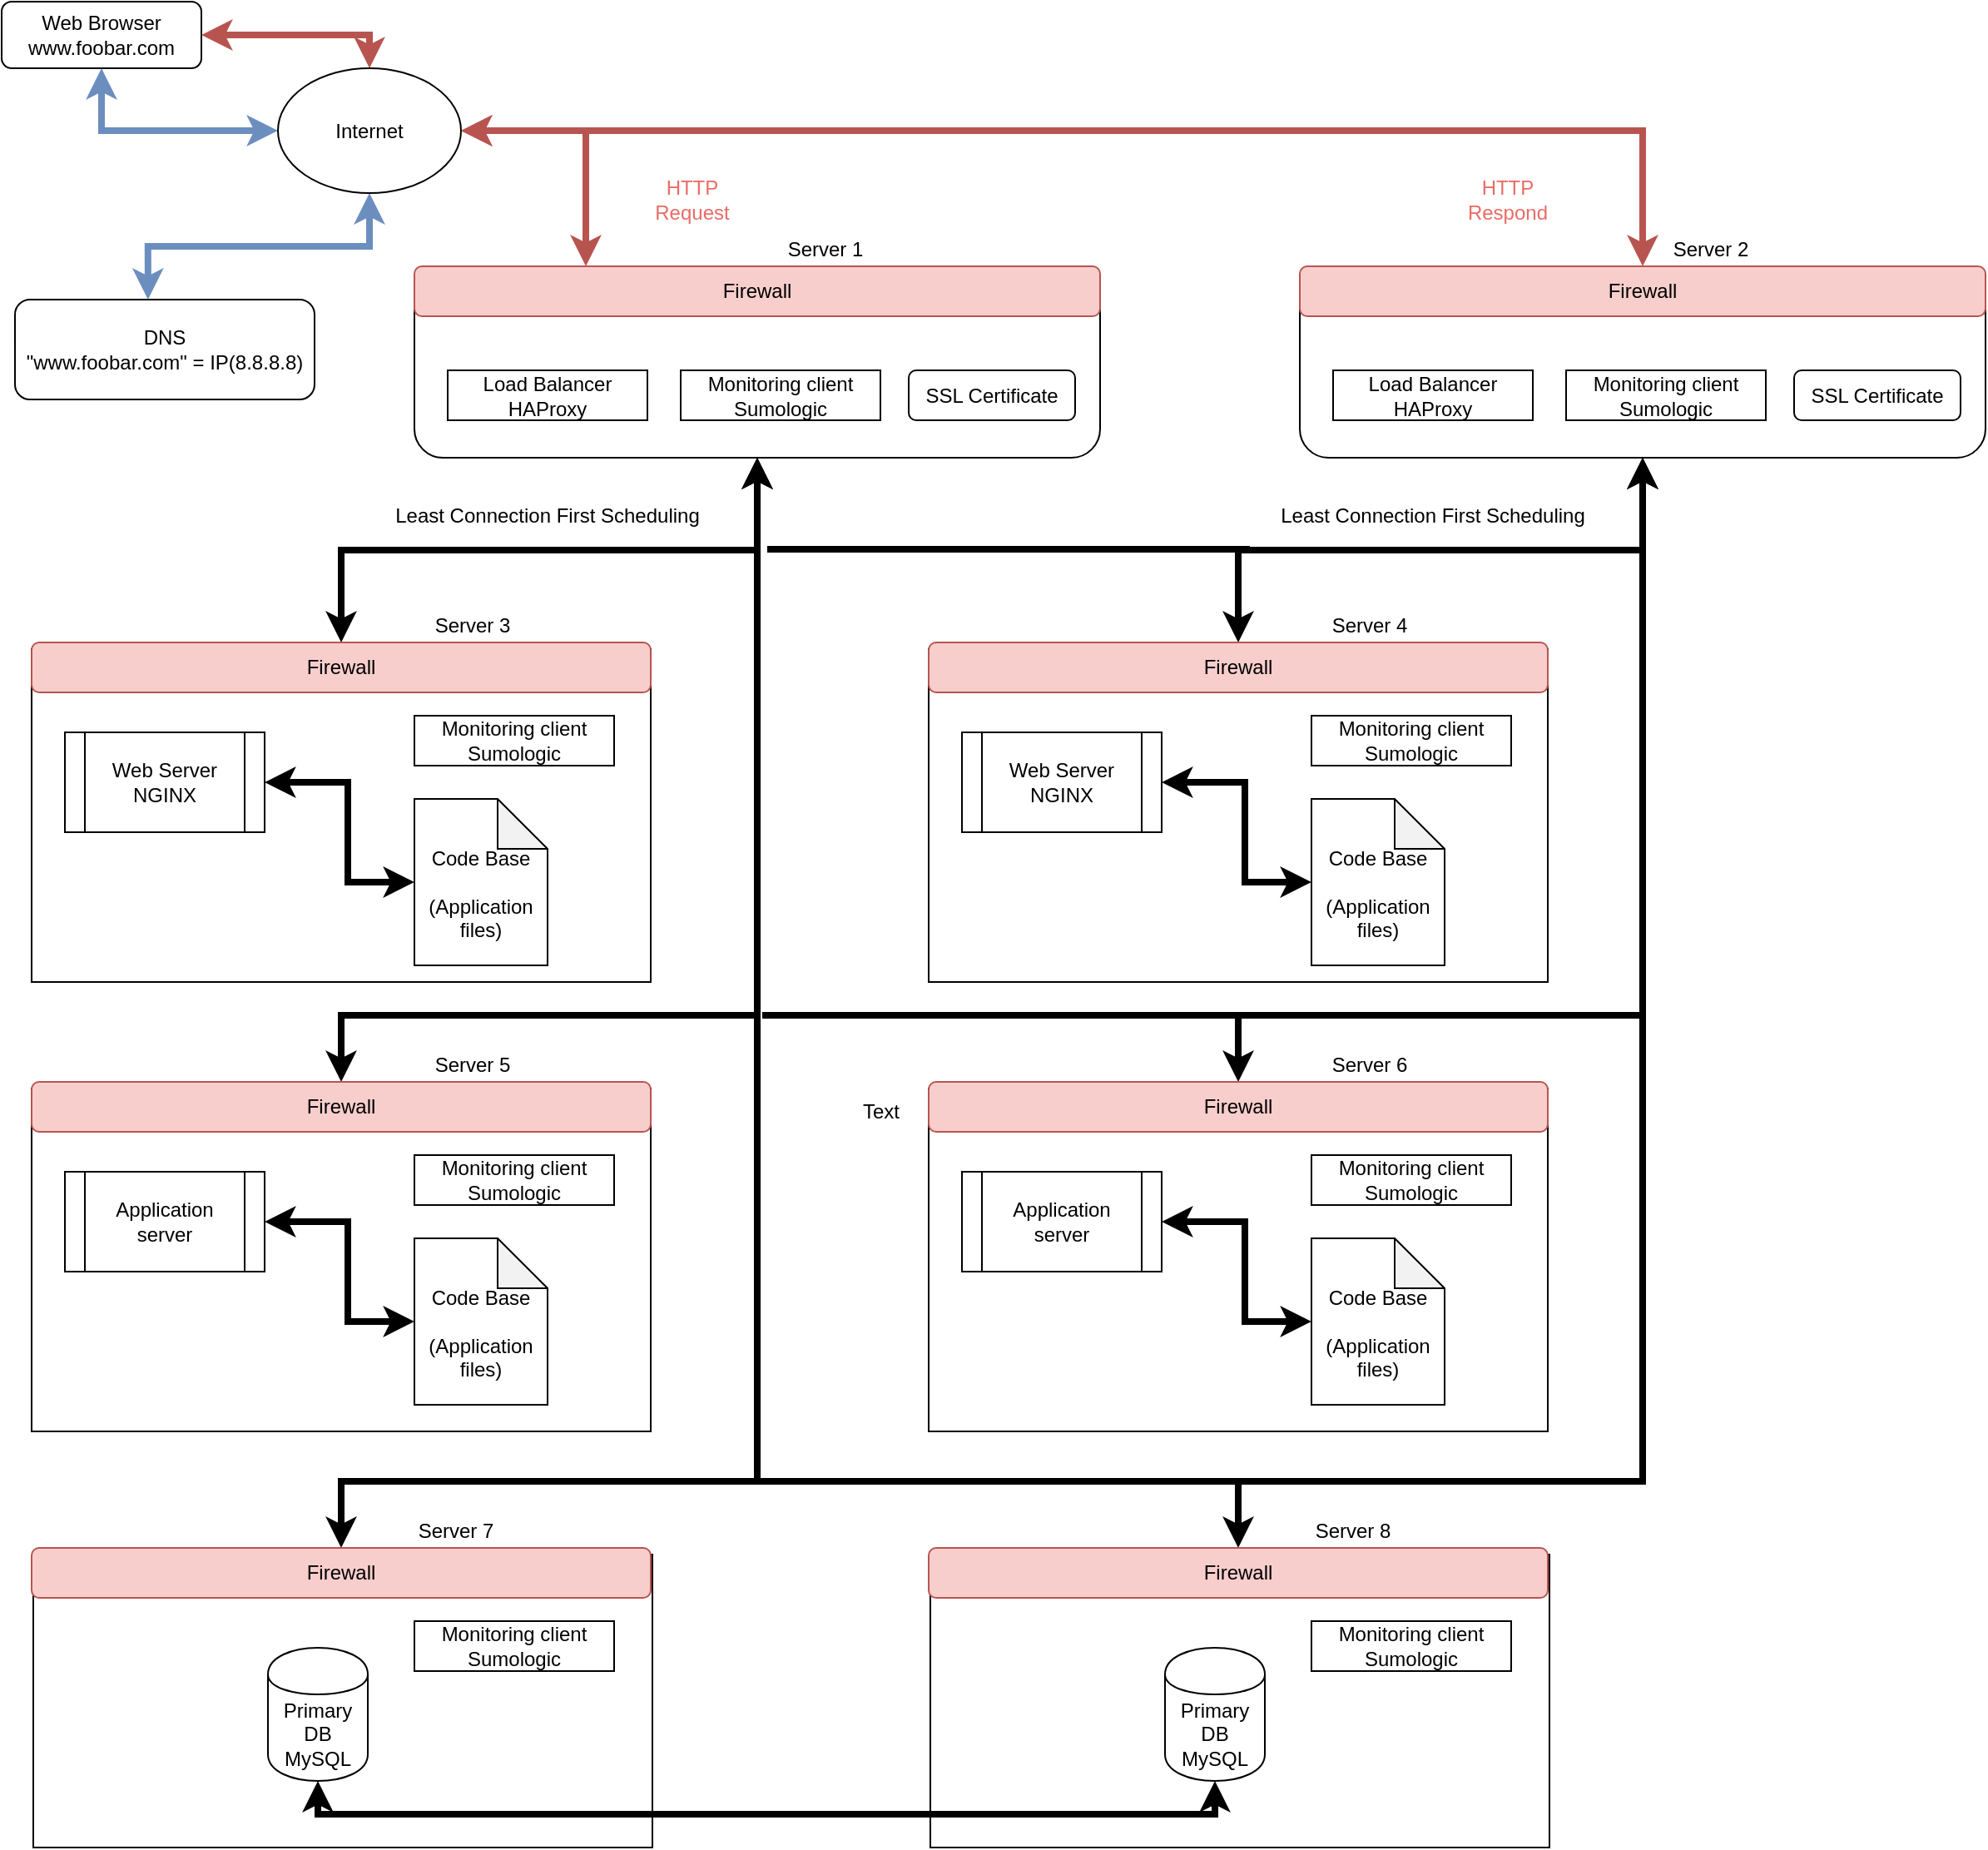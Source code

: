<mxfile version="12.8.1" type="device"><diagram id="C5RBs43oDa-KdzZeNtuy" name="Page-1"><mxGraphModel dx="1102" dy="479" grid="1" gridSize="10" guides="1" tooltips="1" connect="1" arrows="1" fold="1" page="1" pageScale="1" pageWidth="827" pageHeight="1169" math="0" shadow="0"><root><mxCell id="WIyWlLk6GJQsqaUBKTNV-0"/><mxCell id="WIyWlLk6GJQsqaUBKTNV-1" parent="WIyWlLk6GJQsqaUBKTNV-0"/><mxCell id="b7tJTNoVzZHX0EI_ZaAW-10" style="edgeStyle=orthogonalEdgeStyle;rounded=0;orthogonalLoop=1;jettySize=auto;html=1;entryX=0;entryY=0.5;entryDx=0;entryDy=0;startArrow=classic;startFill=1;strokeWidth=4;exitX=0.5;exitY=1;exitDx=0;exitDy=0;fillColor=#dae8fc;strokeColor=#6c8ebf;" parent="WIyWlLk6GJQsqaUBKTNV-1" source="WIyWlLk6GJQsqaUBKTNV-3" target="b7tJTNoVzZHX0EI_ZaAW-4" edge="1"><mxGeometry relative="1" as="geometry"/></mxCell><mxCell id="b7tJTNoVzZHX0EI_ZaAW-12" style="edgeStyle=orthogonalEdgeStyle;rounded=0;orthogonalLoop=1;jettySize=auto;html=1;entryX=0.5;entryY=0;entryDx=0;entryDy=0;startArrow=classic;startFill=1;strokeWidth=4;fillColor=#f8cecc;strokeColor=#b85450;" parent="WIyWlLk6GJQsqaUBKTNV-1" source="WIyWlLk6GJQsqaUBKTNV-3" target="b7tJTNoVzZHX0EI_ZaAW-4" edge="1"><mxGeometry relative="1" as="geometry"/></mxCell><mxCell id="WIyWlLk6GJQsqaUBKTNV-3" value="&lt;div&gt;Web Browser&lt;/div&gt;&lt;div&gt;www.foobar.com&lt;br&gt;&lt;/div&gt;" style="rounded=1;whiteSpace=wrap;html=1;fontSize=12;glass=0;strokeWidth=1;shadow=0;" parent="WIyWlLk6GJQsqaUBKTNV-1" vertex="1"><mxGeometry x="10" y="71" width="120" height="40" as="geometry"/></mxCell><mxCell id="WIyWlLk6GJQsqaUBKTNV-7" value="&lt;div&gt;DNS&lt;/div&gt;&lt;div&gt;&quot;www.foobar.com&quot; = IP(8.8.8.8)&lt;br&gt;&lt;/div&gt;" style="rounded=1;whiteSpace=wrap;html=1;fontSize=12;glass=0;strokeWidth=1;shadow=0;" parent="WIyWlLk6GJQsqaUBKTNV-1" vertex="1"><mxGeometry x="18" y="250" width="180" height="60" as="geometry"/></mxCell><mxCell id="b7tJTNoVzZHX0EI_ZaAW-5" style="edgeStyle=orthogonalEdgeStyle;rounded=0;orthogonalLoop=1;jettySize=auto;html=1;entryX=0.444;entryY=0;entryDx=0;entryDy=0;entryPerimeter=0;startArrow=classic;startFill=1;fillColor=#dae8fc;strokeColor=#6c8ebf;strokeWidth=4;" parent="WIyWlLk6GJQsqaUBKTNV-1" source="b7tJTNoVzZHX0EI_ZaAW-4" target="WIyWlLk6GJQsqaUBKTNV-7" edge="1"><mxGeometry relative="1" as="geometry"/></mxCell><mxCell id="b7tJTNoVzZHX0EI_ZaAW-13" style="edgeStyle=orthogonalEdgeStyle;rounded=0;orthogonalLoop=1;jettySize=auto;html=1;entryX=0.25;entryY=0;entryDx=0;entryDy=0;startArrow=classic;startFill=1;strokeWidth=4;fillColor=#f8cecc;strokeColor=#b85450;exitX=1;exitY=0.5;exitDx=0;exitDy=0;" parent="WIyWlLk6GJQsqaUBKTNV-1" source="b7tJTNoVzZHX0EI_ZaAW-4" target="b7tJTNoVzZHX0EI_ZaAW-33" edge="1"><mxGeometry relative="1" as="geometry"/></mxCell><mxCell id="b7tJTNoVzZHX0EI_ZaAW-4" value="Internet" style="ellipse;whiteSpace=wrap;html=1;" parent="WIyWlLk6GJQsqaUBKTNV-1" vertex="1"><mxGeometry x="176" y="111" width="110" height="75" as="geometry"/></mxCell><mxCell id="b7tJTNoVzZHX0EI_ZaAW-14" value="&lt;div align=&quot;center&quot;&gt;&lt;font color=&quot;#EA6B66&quot;&gt;HTTP&lt;/font&gt;&lt;/div&gt;&lt;div align=&quot;center&quot;&gt;&lt;font color=&quot;#EA6B66&quot;&gt;Request&lt;/font&gt;&lt;br&gt;&lt;/div&gt;" style="text;html=1;align=center;verticalAlign=middle;whiteSpace=wrap;rounded=0;" parent="WIyWlLk6GJQsqaUBKTNV-1" vertex="1"><mxGeometry x="370" y="180" width="110" height="20" as="geometry"/></mxCell><mxCell id="b7tJTNoVzZHX0EI_ZaAW-23" value="" style="rounded=0;whiteSpace=wrap;html=1;fontSize=12;glass=0;strokeWidth=1;shadow=0;" parent="WIyWlLk6GJQsqaUBKTNV-1" vertex="1"><mxGeometry x="28" y="460" width="372" height="200" as="geometry"/></mxCell><mxCell id="b7tJTNoVzZHX0EI_ZaAW-24" style="edgeStyle=orthogonalEdgeStyle;rounded=0;orthogonalLoop=1;jettySize=auto;html=1;entryX=0;entryY=0.5;entryDx=0;entryDy=0;entryPerimeter=0;startArrow=classic;startFill=1;strokeWidth=4;" parent="WIyWlLk6GJQsqaUBKTNV-1" source="b7tJTNoVzZHX0EI_ZaAW-25" target="b7tJTNoVzZHX0EI_ZaAW-30" edge="1"><mxGeometry relative="1" as="geometry"><Array as="points"><mxPoint x="218" y="540"/><mxPoint x="218" y="600"/></Array></mxGeometry></mxCell><mxCell id="b7tJTNoVzZHX0EI_ZaAW-25" value="&lt;div&gt;Web Server&lt;/div&gt;&lt;div&gt;NGINX&lt;br&gt;&lt;/div&gt;" style="shape=process;whiteSpace=wrap;html=1;backgroundOutline=1;" parent="WIyWlLk6GJQsqaUBKTNV-1" vertex="1"><mxGeometry x="48" y="510" width="120" height="60" as="geometry"/></mxCell><mxCell id="b7tJTNoVzZHX0EI_ZaAW-30" value="&lt;div&gt;&lt;br&gt;&lt;/div&gt;&lt;div&gt;Code Base&lt;/div&gt;&lt;div&gt;&lt;br&gt;&lt;/div&gt;&lt;div&gt;(Application files)&lt;br&gt;&lt;/div&gt;" style="shape=note;whiteSpace=wrap;html=1;backgroundOutline=1;darkOpacity=0.05;" parent="WIyWlLk6GJQsqaUBKTNV-1" vertex="1"><mxGeometry x="258" y="550" width="80" height="100" as="geometry"/></mxCell><mxCell id="b7tJTNoVzZHX0EI_ZaAW-31" value="Server 3" style="text;html=1;strokeColor=none;fillColor=none;align=center;verticalAlign=middle;whiteSpace=wrap;rounded=0;" parent="WIyWlLk6GJQsqaUBKTNV-1" vertex="1"><mxGeometry x="268" y="436" width="50" height="20" as="geometry"/></mxCell><mxCell id="b7tJTNoVzZHX0EI_ZaAW-35" style="edgeStyle=orthogonalEdgeStyle;rounded=0;orthogonalLoop=1;jettySize=auto;html=1;entryX=0.5;entryY=0;entryDx=0;entryDy=0;startArrow=classic;startFill=1;strokeWidth=4;" parent="WIyWlLk6GJQsqaUBKTNV-1" source="b7tJTNoVzZHX0EI_ZaAW-33" target="b7tJTNoVzZHX0EI_ZaAW-52" edge="1"><mxGeometry relative="1" as="geometry"/></mxCell><mxCell id="b7tJTNoVzZHX0EI_ZaAW-33" value="" style="rounded=1;whiteSpace=wrap;html=1;fontSize=12;glass=0;strokeWidth=1;shadow=0;" parent="WIyWlLk6GJQsqaUBKTNV-1" vertex="1"><mxGeometry x="258" y="230" width="412" height="115" as="geometry"/></mxCell><mxCell id="b7tJTNoVzZHX0EI_ZaAW-34" value="Server 1" style="text;html=1;strokeColor=none;fillColor=none;align=center;verticalAlign=middle;whiteSpace=wrap;rounded=0;" parent="WIyWlLk6GJQsqaUBKTNV-1" vertex="1"><mxGeometry x="480" y="210" width="50" height="20" as="geometry"/></mxCell><mxCell id="b7tJTNoVzZHX0EI_ZaAW-40" value="Least Connection First Scheduling" style="text;html=1;strokeColor=none;fillColor=none;align=center;verticalAlign=middle;whiteSpace=wrap;rounded=0;" parent="WIyWlLk6GJQsqaUBKTNV-1" vertex="1"><mxGeometry x="213" y="370" width="250" height="20" as="geometry"/></mxCell><mxCell id="b7tJTNoVzZHX0EI_ZaAW-44" value="Monitoring client Sumologic" style="rounded=0;whiteSpace=wrap;html=1;" parent="WIyWlLk6GJQsqaUBKTNV-1" vertex="1"><mxGeometry x="418" y="292.5" width="120" height="30" as="geometry"/></mxCell><mxCell id="b7tJTNoVzZHX0EI_ZaAW-45" value="Monitoring client Sumologic" style="rounded=0;whiteSpace=wrap;html=1;" parent="WIyWlLk6GJQsqaUBKTNV-1" vertex="1"><mxGeometry x="258" y="500" width="120" height="30" as="geometry"/></mxCell><mxCell id="b7tJTNoVzZHX0EI_ZaAW-47" value="&lt;div&gt;Load Balancer&lt;/div&gt;&lt;div&gt;HAProxy&lt;/div&gt;" style="rounded=0;whiteSpace=wrap;html=1;" parent="WIyWlLk6GJQsqaUBKTNV-1" vertex="1"><mxGeometry x="278" y="292.5" width="120" height="30" as="geometry"/></mxCell><mxCell id="b7tJTNoVzZHX0EI_ZaAW-49" value="SSL Certificate" style="rounded=1;whiteSpace=wrap;html=1;" parent="WIyWlLk6GJQsqaUBKTNV-1" vertex="1"><mxGeometry x="555" y="292.5" width="100" height="30" as="geometry"/></mxCell><mxCell id="b7tJTNoVzZHX0EI_ZaAW-50" value="Firewall" style="rounded=1;whiteSpace=wrap;html=1;fillColor=#f8cecc;strokeColor=#b85450;" parent="WIyWlLk6GJQsqaUBKTNV-1" vertex="1"><mxGeometry x="258" y="230" width="412" height="30" as="geometry"/></mxCell><mxCell id="b7tJTNoVzZHX0EI_ZaAW-52" value="Firewall" style="rounded=1;whiteSpace=wrap;html=1;fillColor=#f8cecc;strokeColor=#b85450;" parent="WIyWlLk6GJQsqaUBKTNV-1" vertex="1"><mxGeometry x="28" y="456" width="372" height="30" as="geometry"/></mxCell><mxCell id="b7tJTNoVzZHX0EI_ZaAW-138" style="edgeStyle=orthogonalEdgeStyle;rounded=0;orthogonalLoop=1;jettySize=auto;html=1;entryX=0.5;entryY=0;entryDx=0;entryDy=0;startArrow=classic;startFill=1;strokeWidth=4;" parent="WIyWlLk6GJQsqaUBKTNV-1" source="b7tJTNoVzZHX0EI_ZaAW-60" target="b7tJTNoVzZHX0EI_ZaAW-124" edge="1"><mxGeometry relative="1" as="geometry"/></mxCell><mxCell id="b7tJTNoVzZHX0EI_ZaAW-60" value="" style="rounded=1;whiteSpace=wrap;html=1;fontSize=12;glass=0;strokeWidth=1;shadow=0;" parent="WIyWlLk6GJQsqaUBKTNV-1" vertex="1"><mxGeometry x="790" y="230" width="412" height="115" as="geometry"/></mxCell><mxCell id="b7tJTNoVzZHX0EI_ZaAW-61" value="Server 2" style="text;html=1;strokeColor=none;fillColor=none;align=center;verticalAlign=middle;whiteSpace=wrap;rounded=0;" parent="WIyWlLk6GJQsqaUBKTNV-1" vertex="1"><mxGeometry x="1012" y="210" width="50" height="20" as="geometry"/></mxCell><mxCell id="b7tJTNoVzZHX0EI_ZaAW-62" value="Monitoring client Sumologic" style="rounded=0;whiteSpace=wrap;html=1;" parent="WIyWlLk6GJQsqaUBKTNV-1" vertex="1"><mxGeometry x="950" y="292.5" width="120" height="30" as="geometry"/></mxCell><mxCell id="b7tJTNoVzZHX0EI_ZaAW-63" value="&lt;div&gt;Load Balancer&lt;/div&gt;&lt;div&gt;HAProxy&lt;/div&gt;" style="rounded=0;whiteSpace=wrap;html=1;" parent="WIyWlLk6GJQsqaUBKTNV-1" vertex="1"><mxGeometry x="810" y="292.5" width="120" height="30" as="geometry"/></mxCell><mxCell id="b7tJTNoVzZHX0EI_ZaAW-64" value="SSL Certificate" style="rounded=1;whiteSpace=wrap;html=1;" parent="WIyWlLk6GJQsqaUBKTNV-1" vertex="1"><mxGeometry x="1087" y="292.5" width="100" height="30" as="geometry"/></mxCell><mxCell id="b7tJTNoVzZHX0EI_ZaAW-65" value="Firewall" style="rounded=1;whiteSpace=wrap;html=1;fillColor=#f8cecc;strokeColor=#b85450;" parent="WIyWlLk6GJQsqaUBKTNV-1" vertex="1"><mxGeometry x="790" y="230" width="412" height="30" as="geometry"/></mxCell><mxCell id="b7tJTNoVzZHX0EI_ZaAW-66" style="edgeStyle=orthogonalEdgeStyle;rounded=0;orthogonalLoop=1;jettySize=auto;html=1;entryX=0.5;entryY=0;entryDx=0;entryDy=0;startArrow=classic;startFill=1;strokeWidth=4;fillColor=#f8cecc;strokeColor=#b85450;exitX=1;exitY=0.5;exitDx=0;exitDy=0;" parent="WIyWlLk6GJQsqaUBKTNV-1" source="b7tJTNoVzZHX0EI_ZaAW-4" target="b7tJTNoVzZHX0EI_ZaAW-65" edge="1"><mxGeometry relative="1" as="geometry"><mxPoint x="296" y="158.5" as="sourcePoint"/><mxPoint x="371" y="240" as="targetPoint"/></mxGeometry></mxCell><mxCell id="b7tJTNoVzZHX0EI_ZaAW-67" value="&lt;div align=&quot;center&quot;&gt;&lt;font color=&quot;#EA6B66&quot;&gt;HTTP&lt;/font&gt;&lt;/div&gt;&lt;div align=&quot;center&quot;&gt;&lt;font color=&quot;#EA6B66&quot;&gt;Respond&lt;/font&gt;&lt;br&gt;&lt;/div&gt;" style="text;html=1;align=center;verticalAlign=middle;whiteSpace=wrap;rounded=0;" parent="WIyWlLk6GJQsqaUBKTNV-1" vertex="1"><mxGeometry x="860" y="180" width="110" height="20" as="geometry"/></mxCell><mxCell id="b7tJTNoVzZHX0EI_ZaAW-78" value="" style="rounded=0;whiteSpace=wrap;html=1;fontSize=12;glass=0;strokeWidth=1;shadow=0;" parent="WIyWlLk6GJQsqaUBKTNV-1" vertex="1"><mxGeometry x="28" y="724" width="372" height="206" as="geometry"/></mxCell><mxCell id="b7tJTNoVzZHX0EI_ZaAW-79" style="edgeStyle=orthogonalEdgeStyle;rounded=0;orthogonalLoop=1;jettySize=auto;html=1;entryX=0;entryY=0.5;entryDx=0;entryDy=0;entryPerimeter=0;startArrow=classic;startFill=1;strokeWidth=4;" parent="WIyWlLk6GJQsqaUBKTNV-1" source="b7tJTNoVzZHX0EI_ZaAW-80" target="b7tJTNoVzZHX0EI_ZaAW-85" edge="1"><mxGeometry relative="1" as="geometry"><Array as="points"><mxPoint x="218" y="804"/><mxPoint x="218" y="864"/></Array></mxGeometry></mxCell><mxCell id="b7tJTNoVzZHX0EI_ZaAW-80" value="&lt;div&gt;Application&lt;/div&gt;server" style="shape=process;whiteSpace=wrap;html=1;backgroundOutline=1;" parent="WIyWlLk6GJQsqaUBKTNV-1" vertex="1"><mxGeometry x="48" y="774" width="120" height="60" as="geometry"/></mxCell><mxCell id="b7tJTNoVzZHX0EI_ZaAW-85" value="&lt;div&gt;&lt;br&gt;&lt;/div&gt;&lt;div&gt;Code Base&lt;/div&gt;&lt;div&gt;&lt;br&gt;&lt;/div&gt;&lt;div&gt;(Application files)&lt;br&gt;&lt;/div&gt;" style="shape=note;whiteSpace=wrap;html=1;backgroundOutline=1;darkOpacity=0.05;" parent="WIyWlLk6GJQsqaUBKTNV-1" vertex="1"><mxGeometry x="258" y="814" width="80" height="100" as="geometry"/></mxCell><mxCell id="b7tJTNoVzZHX0EI_ZaAW-86" value="Monitoring client Sumologic" style="rounded=0;whiteSpace=wrap;html=1;" parent="WIyWlLk6GJQsqaUBKTNV-1" vertex="1"><mxGeometry x="258" y="764" width="120" height="30" as="geometry"/></mxCell><mxCell id="b7tJTNoVzZHX0EI_ZaAW-135" style="edgeStyle=orthogonalEdgeStyle;rounded=0;orthogonalLoop=1;jettySize=auto;html=1;entryX=0.5;entryY=1;entryDx=0;entryDy=0;startArrow=classic;startFill=1;strokeWidth=4;" parent="WIyWlLk6GJQsqaUBKTNV-1" source="b7tJTNoVzZHX0EI_ZaAW-87" target="b7tJTNoVzZHX0EI_ZaAW-33" edge="1"><mxGeometry relative="1" as="geometry"><Array as="points"><mxPoint x="214" y="680"/><mxPoint x="464" y="680"/></Array></mxGeometry></mxCell><mxCell id="b7tJTNoVzZHX0EI_ZaAW-87" value="Firewall" style="rounded=1;whiteSpace=wrap;html=1;fillColor=#f8cecc;strokeColor=#b85450;" parent="WIyWlLk6GJQsqaUBKTNV-1" vertex="1"><mxGeometry x="28" y="720" width="372" height="30" as="geometry"/></mxCell><mxCell id="b7tJTNoVzZHX0EI_ZaAW-90" value="" style="rounded=0;whiteSpace=wrap;html=1;fontSize=12;glass=0;strokeWidth=1;shadow=0;" parent="WIyWlLk6GJQsqaUBKTNV-1" vertex="1"><mxGeometry x="29" y="1004" width="372" height="176" as="geometry"/></mxCell><mxCell id="b7tJTNoVzZHX0EI_ZaAW-96" value="Primary&lt;div&gt;DB&lt;/div&gt;&lt;div&gt;MySQL&lt;br&gt;&lt;/div&gt;" style="shape=cylinder;whiteSpace=wrap;html=1;boundedLbl=1;backgroundOutline=1;" parent="WIyWlLk6GJQsqaUBKTNV-1" vertex="1"><mxGeometry x="170" y="1060" width="60" height="80" as="geometry"/></mxCell><mxCell id="b7tJTNoVzZHX0EI_ZaAW-98" value="Monitoring client Sumologic" style="rounded=0;whiteSpace=wrap;html=1;" parent="WIyWlLk6GJQsqaUBKTNV-1" vertex="1"><mxGeometry x="258" y="1044" width="120" height="30" as="geometry"/></mxCell><mxCell id="b7tJTNoVzZHX0EI_ZaAW-137" style="edgeStyle=orthogonalEdgeStyle;rounded=0;orthogonalLoop=1;jettySize=auto;html=1;entryX=0.5;entryY=1;entryDx=0;entryDy=0;startArrow=classic;startFill=1;strokeWidth=4;" parent="WIyWlLk6GJQsqaUBKTNV-1" source="b7tJTNoVzZHX0EI_ZaAW-99" target="b7tJTNoVzZHX0EI_ZaAW-33" edge="1"><mxGeometry relative="1" as="geometry"><Array as="points"><mxPoint x="214" y="960"/><mxPoint x="464" y="960"/></Array></mxGeometry></mxCell><mxCell id="b7tJTNoVzZHX0EI_ZaAW-99" value="Firewall" style="rounded=1;whiteSpace=wrap;html=1;fillColor=#f8cecc;strokeColor=#b85450;" parent="WIyWlLk6GJQsqaUBKTNV-1" vertex="1"><mxGeometry x="28" y="1000" width="372" height="30" as="geometry"/></mxCell><mxCell id="b7tJTNoVzZHX0EI_ZaAW-118" value="" style="rounded=0;whiteSpace=wrap;html=1;fontSize=12;glass=0;strokeWidth=1;shadow=0;" parent="WIyWlLk6GJQsqaUBKTNV-1" vertex="1"><mxGeometry x="567" y="460" width="372" height="200" as="geometry"/></mxCell><mxCell id="b7tJTNoVzZHX0EI_ZaAW-119" style="edgeStyle=orthogonalEdgeStyle;rounded=0;orthogonalLoop=1;jettySize=auto;html=1;entryX=0;entryY=0.5;entryDx=0;entryDy=0;entryPerimeter=0;startArrow=classic;startFill=1;strokeWidth=4;" parent="WIyWlLk6GJQsqaUBKTNV-1" source="b7tJTNoVzZHX0EI_ZaAW-120" target="b7tJTNoVzZHX0EI_ZaAW-121" edge="1"><mxGeometry relative="1" as="geometry"><Array as="points"><mxPoint x="757" y="540"/><mxPoint x="757" y="600"/></Array></mxGeometry></mxCell><mxCell id="b7tJTNoVzZHX0EI_ZaAW-120" value="&lt;div&gt;Web Server&lt;/div&gt;&lt;div&gt;NGINX&lt;br&gt;&lt;/div&gt;" style="shape=process;whiteSpace=wrap;html=1;backgroundOutline=1;" parent="WIyWlLk6GJQsqaUBKTNV-1" vertex="1"><mxGeometry x="587" y="510" width="120" height="60" as="geometry"/></mxCell><mxCell id="b7tJTNoVzZHX0EI_ZaAW-121" value="&lt;div&gt;&lt;br&gt;&lt;/div&gt;&lt;div&gt;Code Base&lt;/div&gt;&lt;div&gt;&lt;br&gt;&lt;/div&gt;&lt;div&gt;(Application files)&lt;br&gt;&lt;/div&gt;" style="shape=note;whiteSpace=wrap;html=1;backgroundOutline=1;darkOpacity=0.05;" parent="WIyWlLk6GJQsqaUBKTNV-1" vertex="1"><mxGeometry x="797" y="550" width="80" height="100" as="geometry"/></mxCell><mxCell id="b7tJTNoVzZHX0EI_ZaAW-122" value="Server 4" style="text;html=1;strokeColor=none;fillColor=none;align=center;verticalAlign=middle;whiteSpace=wrap;rounded=0;" parent="WIyWlLk6GJQsqaUBKTNV-1" vertex="1"><mxGeometry x="807" y="436" width="50" height="20" as="geometry"/></mxCell><mxCell id="b7tJTNoVzZHX0EI_ZaAW-123" value="Monitoring client Sumologic" style="rounded=0;whiteSpace=wrap;html=1;" parent="WIyWlLk6GJQsqaUBKTNV-1" vertex="1"><mxGeometry x="797" y="500" width="120" height="30" as="geometry"/></mxCell><mxCell id="b7tJTNoVzZHX0EI_ZaAW-124" value="Firewall" style="rounded=1;whiteSpace=wrap;html=1;fillColor=#f8cecc;strokeColor=#b85450;" parent="WIyWlLk6GJQsqaUBKTNV-1" vertex="1"><mxGeometry x="567" y="456" width="372" height="30" as="geometry"/></mxCell><mxCell id="b7tJTNoVzZHX0EI_ZaAW-125" value="" style="rounded=0;whiteSpace=wrap;html=1;fontSize=12;glass=0;strokeWidth=1;shadow=0;" parent="WIyWlLk6GJQsqaUBKTNV-1" vertex="1"><mxGeometry x="567" y="724" width="372" height="206" as="geometry"/></mxCell><mxCell id="b7tJTNoVzZHX0EI_ZaAW-126" style="edgeStyle=orthogonalEdgeStyle;rounded=0;orthogonalLoop=1;jettySize=auto;html=1;entryX=0;entryY=0.5;entryDx=0;entryDy=0;entryPerimeter=0;startArrow=classic;startFill=1;strokeWidth=4;" parent="WIyWlLk6GJQsqaUBKTNV-1" source="b7tJTNoVzZHX0EI_ZaAW-127" target="b7tJTNoVzZHX0EI_ZaAW-128" edge="1"><mxGeometry relative="1" as="geometry"><Array as="points"><mxPoint x="757" y="804"/><mxPoint x="757" y="864"/></Array></mxGeometry></mxCell><mxCell id="b7tJTNoVzZHX0EI_ZaAW-127" value="&lt;div&gt;Application&lt;/div&gt;server" style="shape=process;whiteSpace=wrap;html=1;backgroundOutline=1;" parent="WIyWlLk6GJQsqaUBKTNV-1" vertex="1"><mxGeometry x="587" y="774" width="120" height="60" as="geometry"/></mxCell><mxCell id="b7tJTNoVzZHX0EI_ZaAW-128" value="&lt;div&gt;&lt;br&gt;&lt;/div&gt;&lt;div&gt;Code Base&lt;/div&gt;&lt;div&gt;&lt;br&gt;&lt;/div&gt;&lt;div&gt;(Application files)&lt;br&gt;&lt;/div&gt;" style="shape=note;whiteSpace=wrap;html=1;backgroundOutline=1;darkOpacity=0.05;" parent="WIyWlLk6GJQsqaUBKTNV-1" vertex="1"><mxGeometry x="797" y="814" width="80" height="100" as="geometry"/></mxCell><mxCell id="b7tJTNoVzZHX0EI_ZaAW-129" value="Monitoring client Sumologic" style="rounded=0;whiteSpace=wrap;html=1;" parent="WIyWlLk6GJQsqaUBKTNV-1" vertex="1"><mxGeometry x="797" y="764" width="120" height="30" as="geometry"/></mxCell><mxCell id="b7tJTNoVzZHX0EI_ZaAW-139" style="edgeStyle=orthogonalEdgeStyle;rounded=0;orthogonalLoop=1;jettySize=auto;html=1;entryX=0.5;entryY=1;entryDx=0;entryDy=0;startArrow=classic;startFill=1;strokeWidth=4;" parent="WIyWlLk6GJQsqaUBKTNV-1" source="b7tJTNoVzZHX0EI_ZaAW-130" target="b7tJTNoVzZHX0EI_ZaAW-60" edge="1"><mxGeometry relative="1" as="geometry"><Array as="points"><mxPoint x="753" y="680"/><mxPoint x="996" y="680"/></Array></mxGeometry></mxCell><mxCell id="b7tJTNoVzZHX0EI_ZaAW-130" value="Firewall" style="rounded=1;whiteSpace=wrap;html=1;fillColor=#f8cecc;strokeColor=#b85450;" parent="WIyWlLk6GJQsqaUBKTNV-1" vertex="1"><mxGeometry x="567" y="720" width="372" height="30" as="geometry"/></mxCell><mxCell id="b7tJTNoVzZHX0EI_ZaAW-131" value="" style="rounded=0;whiteSpace=wrap;html=1;fontSize=12;glass=0;strokeWidth=1;shadow=0;" parent="WIyWlLk6GJQsqaUBKTNV-1" vertex="1"><mxGeometry x="568" y="1004" width="372" height="176" as="geometry"/></mxCell><mxCell id="b7tJTNoVzZHX0EI_ZaAW-148" style="edgeStyle=orthogonalEdgeStyle;rounded=0;orthogonalLoop=1;jettySize=auto;html=1;entryX=0.5;entryY=1;entryDx=0;entryDy=0;startArrow=classic;startFill=1;strokeWidth=4;exitX=0.5;exitY=1;exitDx=0;exitDy=0;" parent="WIyWlLk6GJQsqaUBKTNV-1" source="b7tJTNoVzZHX0EI_ZaAW-132" target="b7tJTNoVzZHX0EI_ZaAW-96" edge="1"><mxGeometry relative="1" as="geometry"/></mxCell><mxCell id="b7tJTNoVzZHX0EI_ZaAW-132" value="Primary&lt;div&gt;DB&lt;/div&gt;&lt;div&gt;MySQL&lt;br&gt;&lt;/div&gt;" style="shape=cylinder;whiteSpace=wrap;html=1;boundedLbl=1;backgroundOutline=1;" parent="WIyWlLk6GJQsqaUBKTNV-1" vertex="1"><mxGeometry x="709" y="1060" width="60" height="80" as="geometry"/></mxCell><mxCell id="b7tJTNoVzZHX0EI_ZaAW-133" value="Monitoring client Sumologic" style="rounded=0;whiteSpace=wrap;html=1;" parent="WIyWlLk6GJQsqaUBKTNV-1" vertex="1"><mxGeometry x="797" y="1044" width="120" height="30" as="geometry"/></mxCell><mxCell id="b7tJTNoVzZHX0EI_ZaAW-141" style="edgeStyle=orthogonalEdgeStyle;rounded=0;orthogonalLoop=1;jettySize=auto;html=1;startArrow=classic;startFill=1;strokeWidth=4;" parent="WIyWlLk6GJQsqaUBKTNV-1" source="b7tJTNoVzZHX0EI_ZaAW-134" target="b7tJTNoVzZHX0EI_ZaAW-60" edge="1"><mxGeometry relative="1" as="geometry"><Array as="points"><mxPoint x="753" y="960"/><mxPoint x="996" y="960"/></Array></mxGeometry></mxCell><mxCell id="b7tJTNoVzZHX0EI_ZaAW-134" value="Firewall" style="rounded=1;whiteSpace=wrap;html=1;fillColor=#f8cecc;strokeColor=#b85450;" parent="WIyWlLk6GJQsqaUBKTNV-1" vertex="1"><mxGeometry x="567" y="1000" width="372" height="30" as="geometry"/></mxCell><mxCell id="b7tJTNoVzZHX0EI_ZaAW-142" value="Least Connection First Scheduling" style="text;html=1;strokeColor=none;fillColor=none;align=center;verticalAlign=middle;whiteSpace=wrap;rounded=0;" parent="WIyWlLk6GJQsqaUBKTNV-1" vertex="1"><mxGeometry x="745" y="370" width="250" height="20" as="geometry"/></mxCell><mxCell id="b7tJTNoVzZHX0EI_ZaAW-145" value="" style="endArrow=none;html=1;strokeWidth=4;" parent="WIyWlLk6GJQsqaUBKTNV-1" edge="1"><mxGeometry width="50" height="50" relative="1" as="geometry"><mxPoint x="470" y="400" as="sourcePoint"/><mxPoint x="760" y="400" as="targetPoint"/></mxGeometry></mxCell><mxCell id="b7tJTNoVzZHX0EI_ZaAW-146" value="" style="endArrow=none;html=1;strokeWidth=4;" parent="WIyWlLk6GJQsqaUBKTNV-1" edge="1"><mxGeometry width="50" height="50" relative="1" as="geometry"><mxPoint x="463.0" y="960" as="sourcePoint"/><mxPoint x="753.0" y="960" as="targetPoint"/></mxGeometry></mxCell><mxCell id="b7tJTNoVzZHX0EI_ZaAW-147" value="" style="endArrow=none;html=1;strokeWidth=4;" parent="WIyWlLk6GJQsqaUBKTNV-1" edge="1"><mxGeometry width="50" height="50" relative="1" as="geometry"><mxPoint x="467.0" y="680" as="sourcePoint"/><mxPoint x="757.0" y="680" as="targetPoint"/></mxGeometry></mxCell><mxCell id="ISogD0aWLjvfxan0nRe7-0" value="Server 5" style="text;html=1;strokeColor=none;fillColor=none;align=center;verticalAlign=middle;whiteSpace=wrap;rounded=0;" vertex="1" parent="WIyWlLk6GJQsqaUBKTNV-1"><mxGeometry x="268" y="700" width="50" height="20" as="geometry"/></mxCell><mxCell id="ISogD0aWLjvfxan0nRe7-1" value="Server 6" style="text;html=1;strokeColor=none;fillColor=none;align=center;verticalAlign=middle;whiteSpace=wrap;rounded=0;" vertex="1" parent="WIyWlLk6GJQsqaUBKTNV-1"><mxGeometry x="807" y="700" width="50" height="20" as="geometry"/></mxCell><mxCell id="ISogD0aWLjvfxan0nRe7-2" value="Text" style="text;html=1;align=center;verticalAlign=middle;resizable=0;points=[];autosize=1;" vertex="1" parent="WIyWlLk6GJQsqaUBKTNV-1"><mxGeometry x="518" y="728" width="40" height="20" as="geometry"/></mxCell><mxCell id="ISogD0aWLjvfxan0nRe7-5" value="Server 7" style="text;html=1;strokeColor=none;fillColor=none;align=center;verticalAlign=middle;whiteSpace=wrap;rounded=0;" vertex="1" parent="WIyWlLk6GJQsqaUBKTNV-1"><mxGeometry x="258" y="980" width="50" height="20" as="geometry"/></mxCell><mxCell id="ISogD0aWLjvfxan0nRe7-6" value="Server 8" style="text;html=1;strokeColor=none;fillColor=none;align=center;verticalAlign=middle;whiteSpace=wrap;rounded=0;" vertex="1" parent="WIyWlLk6GJQsqaUBKTNV-1"><mxGeometry x="797" y="980" width="50" height="20" as="geometry"/></mxCell></root></mxGraphModel></diagram></mxfile>